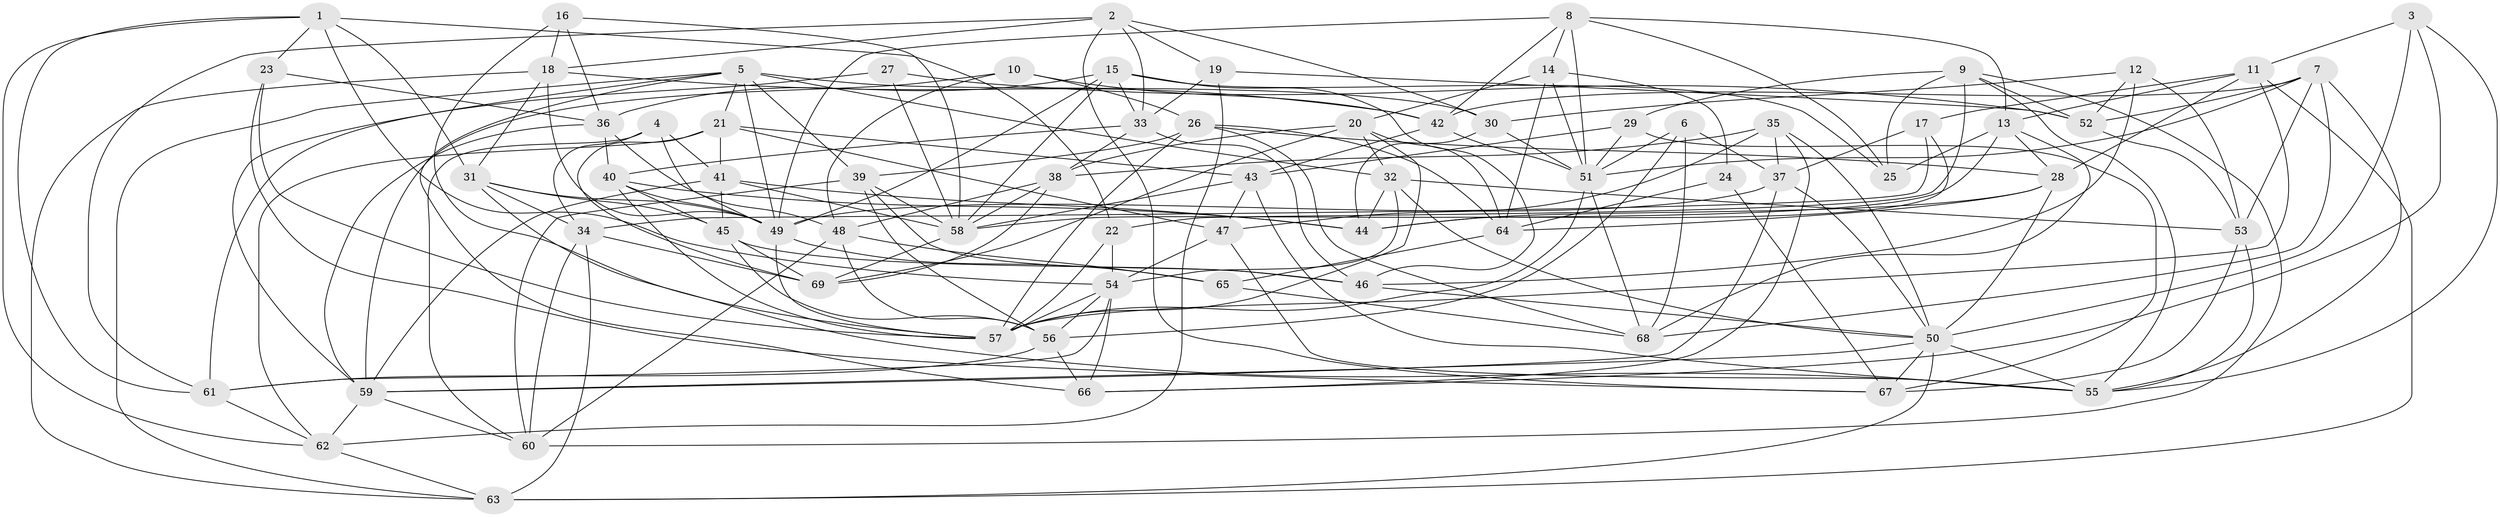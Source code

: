 // original degree distribution, {4: 1.0}
// Generated by graph-tools (version 1.1) at 2025/26/03/09/25 03:26:54]
// undirected, 69 vertices, 202 edges
graph export_dot {
graph [start="1"]
  node [color=gray90,style=filled];
  1;
  2;
  3;
  4;
  5;
  6;
  7;
  8;
  9;
  10;
  11;
  12;
  13;
  14;
  15;
  16;
  17;
  18;
  19;
  20;
  21;
  22;
  23;
  24;
  25;
  26;
  27;
  28;
  29;
  30;
  31;
  32;
  33;
  34;
  35;
  36;
  37;
  38;
  39;
  40;
  41;
  42;
  43;
  44;
  45;
  46;
  47;
  48;
  49;
  50;
  51;
  52;
  53;
  54;
  55;
  56;
  57;
  58;
  59;
  60;
  61;
  62;
  63;
  64;
  65;
  66;
  67;
  68;
  69;
  1 -- 22 [weight=1.0];
  1 -- 23 [weight=1.0];
  1 -- 31 [weight=1.0];
  1 -- 54 [weight=1.0];
  1 -- 61 [weight=1.0];
  1 -- 62 [weight=1.0];
  2 -- 18 [weight=1.0];
  2 -- 19 [weight=1.0];
  2 -- 30 [weight=1.0];
  2 -- 33 [weight=1.0];
  2 -- 61 [weight=1.0];
  2 -- 67 [weight=1.0];
  3 -- 11 [weight=1.0];
  3 -- 50 [weight=1.0];
  3 -- 55 [weight=1.0];
  3 -- 66 [weight=1.0];
  4 -- 34 [weight=1.0];
  4 -- 41 [weight=1.0];
  4 -- 49 [weight=1.0];
  4 -- 60 [weight=1.0];
  5 -- 21 [weight=1.0];
  5 -- 30 [weight=1.0];
  5 -- 32 [weight=1.0];
  5 -- 39 [weight=1.0];
  5 -- 49 [weight=1.0];
  5 -- 59 [weight=1.0];
  5 -- 63 [weight=1.0];
  5 -- 66 [weight=1.0];
  6 -- 37 [weight=1.0];
  6 -- 51 [weight=1.0];
  6 -- 56 [weight=1.0];
  6 -- 68 [weight=1.0];
  7 -- 42 [weight=1.0];
  7 -- 51 [weight=1.0];
  7 -- 52 [weight=1.0];
  7 -- 53 [weight=1.0];
  7 -- 55 [weight=1.0];
  7 -- 68 [weight=1.0];
  8 -- 13 [weight=1.0];
  8 -- 14 [weight=1.0];
  8 -- 25 [weight=1.0];
  8 -- 42 [weight=1.0];
  8 -- 49 [weight=1.0];
  8 -- 51 [weight=1.0];
  9 -- 22 [weight=1.0];
  9 -- 25 [weight=1.0];
  9 -- 29 [weight=1.0];
  9 -- 52 [weight=1.0];
  9 -- 55 [weight=1.0];
  9 -- 60 [weight=1.0];
  10 -- 26 [weight=1.0];
  10 -- 42 [weight=1.0];
  10 -- 48 [weight=1.0];
  10 -- 59 [weight=1.0];
  11 -- 13 [weight=1.0];
  11 -- 17 [weight=1.0];
  11 -- 28 [weight=1.0];
  11 -- 57 [weight=1.0];
  11 -- 63 [weight=1.0];
  12 -- 30 [weight=1.0];
  12 -- 46 [weight=1.0];
  12 -- 52 [weight=1.0];
  12 -- 53 [weight=1.0];
  13 -- 25 [weight=1.0];
  13 -- 28 [weight=1.0];
  13 -- 58 [weight=1.0];
  13 -- 68 [weight=1.0];
  14 -- 20 [weight=1.0];
  14 -- 24 [weight=2.0];
  14 -- 51 [weight=1.0];
  14 -- 64 [weight=1.0];
  15 -- 25 [weight=1.0];
  15 -- 33 [weight=1.0];
  15 -- 36 [weight=1.0];
  15 -- 46 [weight=1.0];
  15 -- 49 [weight=1.0];
  15 -- 58 [weight=1.0];
  16 -- 18 [weight=1.0];
  16 -- 36 [weight=1.0];
  16 -- 57 [weight=1.0];
  16 -- 58 [weight=1.0];
  17 -- 34 [weight=1.0];
  17 -- 37 [weight=1.0];
  17 -- 44 [weight=1.0];
  18 -- 31 [weight=1.0];
  18 -- 42 [weight=1.0];
  18 -- 49 [weight=1.0];
  18 -- 63 [weight=1.0];
  19 -- 33 [weight=1.0];
  19 -- 52 [weight=1.0];
  19 -- 62 [weight=1.0];
  20 -- 32 [weight=1.0];
  20 -- 38 [weight=1.0];
  20 -- 57 [weight=1.0];
  20 -- 64 [weight=1.0];
  20 -- 69 [weight=1.0];
  21 -- 41 [weight=1.0];
  21 -- 43 [weight=1.0];
  21 -- 47 [weight=1.0];
  21 -- 62 [weight=1.0];
  21 -- 69 [weight=1.0];
  22 -- 54 [weight=1.0];
  22 -- 57 [weight=1.0];
  23 -- 36 [weight=1.0];
  23 -- 57 [weight=1.0];
  23 -- 67 [weight=1.0];
  24 -- 64 [weight=1.0];
  24 -- 67 [weight=1.0];
  26 -- 28 [weight=1.0];
  26 -- 39 [weight=1.0];
  26 -- 57 [weight=1.0];
  26 -- 64 [weight=1.0];
  26 -- 68 [weight=1.0];
  27 -- 52 [weight=1.0];
  27 -- 58 [weight=2.0];
  27 -- 61 [weight=1.0];
  28 -- 44 [weight=1.0];
  28 -- 50 [weight=1.0];
  28 -- 64 [weight=1.0];
  29 -- 43 [weight=1.0];
  29 -- 51 [weight=1.0];
  29 -- 67 [weight=1.0];
  30 -- 44 [weight=1.0];
  30 -- 51 [weight=2.0];
  31 -- 34 [weight=1.0];
  31 -- 45 [weight=1.0];
  31 -- 49 [weight=1.0];
  31 -- 55 [weight=1.0];
  32 -- 44 [weight=1.0];
  32 -- 50 [weight=1.0];
  32 -- 53 [weight=1.0];
  32 -- 54 [weight=1.0];
  33 -- 38 [weight=1.0];
  33 -- 40 [weight=1.0];
  33 -- 46 [weight=1.0];
  34 -- 60 [weight=1.0];
  34 -- 63 [weight=1.0];
  34 -- 69 [weight=1.0];
  35 -- 37 [weight=1.0];
  35 -- 38 [weight=1.0];
  35 -- 47 [weight=2.0];
  35 -- 50 [weight=1.0];
  35 -- 66 [weight=1.0];
  36 -- 40 [weight=1.0];
  36 -- 48 [weight=1.0];
  36 -- 59 [weight=1.0];
  37 -- 49 [weight=1.0];
  37 -- 50 [weight=1.0];
  37 -- 59 [weight=1.0];
  38 -- 48 [weight=1.0];
  38 -- 58 [weight=1.0];
  38 -- 69 [weight=1.0];
  39 -- 46 [weight=1.0];
  39 -- 56 [weight=1.0];
  39 -- 58 [weight=1.0];
  39 -- 60 [weight=1.0];
  40 -- 44 [weight=1.0];
  40 -- 45 [weight=1.0];
  40 -- 49 [weight=1.0];
  40 -- 57 [weight=1.0];
  41 -- 44 [weight=1.0];
  41 -- 45 [weight=1.0];
  41 -- 58 [weight=1.0];
  41 -- 59 [weight=1.0];
  42 -- 43 [weight=1.0];
  42 -- 51 [weight=1.0];
  43 -- 47 [weight=1.0];
  43 -- 55 [weight=1.0];
  43 -- 58 [weight=1.0];
  45 -- 46 [weight=1.0];
  45 -- 56 [weight=1.0];
  45 -- 69 [weight=1.0];
  46 -- 50 [weight=1.0];
  47 -- 54 [weight=1.0];
  47 -- 55 [weight=1.0];
  48 -- 56 [weight=1.0];
  48 -- 60 [weight=1.0];
  48 -- 65 [weight=1.0];
  49 -- 57 [weight=1.0];
  49 -- 65 [weight=1.0];
  50 -- 55 [weight=1.0];
  50 -- 59 [weight=1.0];
  50 -- 63 [weight=1.0];
  50 -- 67 [weight=1.0];
  51 -- 57 [weight=1.0];
  51 -- 68 [weight=1.0];
  52 -- 53 [weight=1.0];
  53 -- 55 [weight=1.0];
  53 -- 67 [weight=1.0];
  54 -- 56 [weight=1.0];
  54 -- 57 [weight=1.0];
  54 -- 61 [weight=1.0];
  54 -- 66 [weight=1.0];
  56 -- 61 [weight=1.0];
  56 -- 66 [weight=2.0];
  58 -- 69 [weight=1.0];
  59 -- 60 [weight=1.0];
  59 -- 62 [weight=1.0];
  61 -- 62 [weight=1.0];
  62 -- 63 [weight=1.0];
  64 -- 65 [weight=1.0];
  65 -- 68 [weight=1.0];
}
